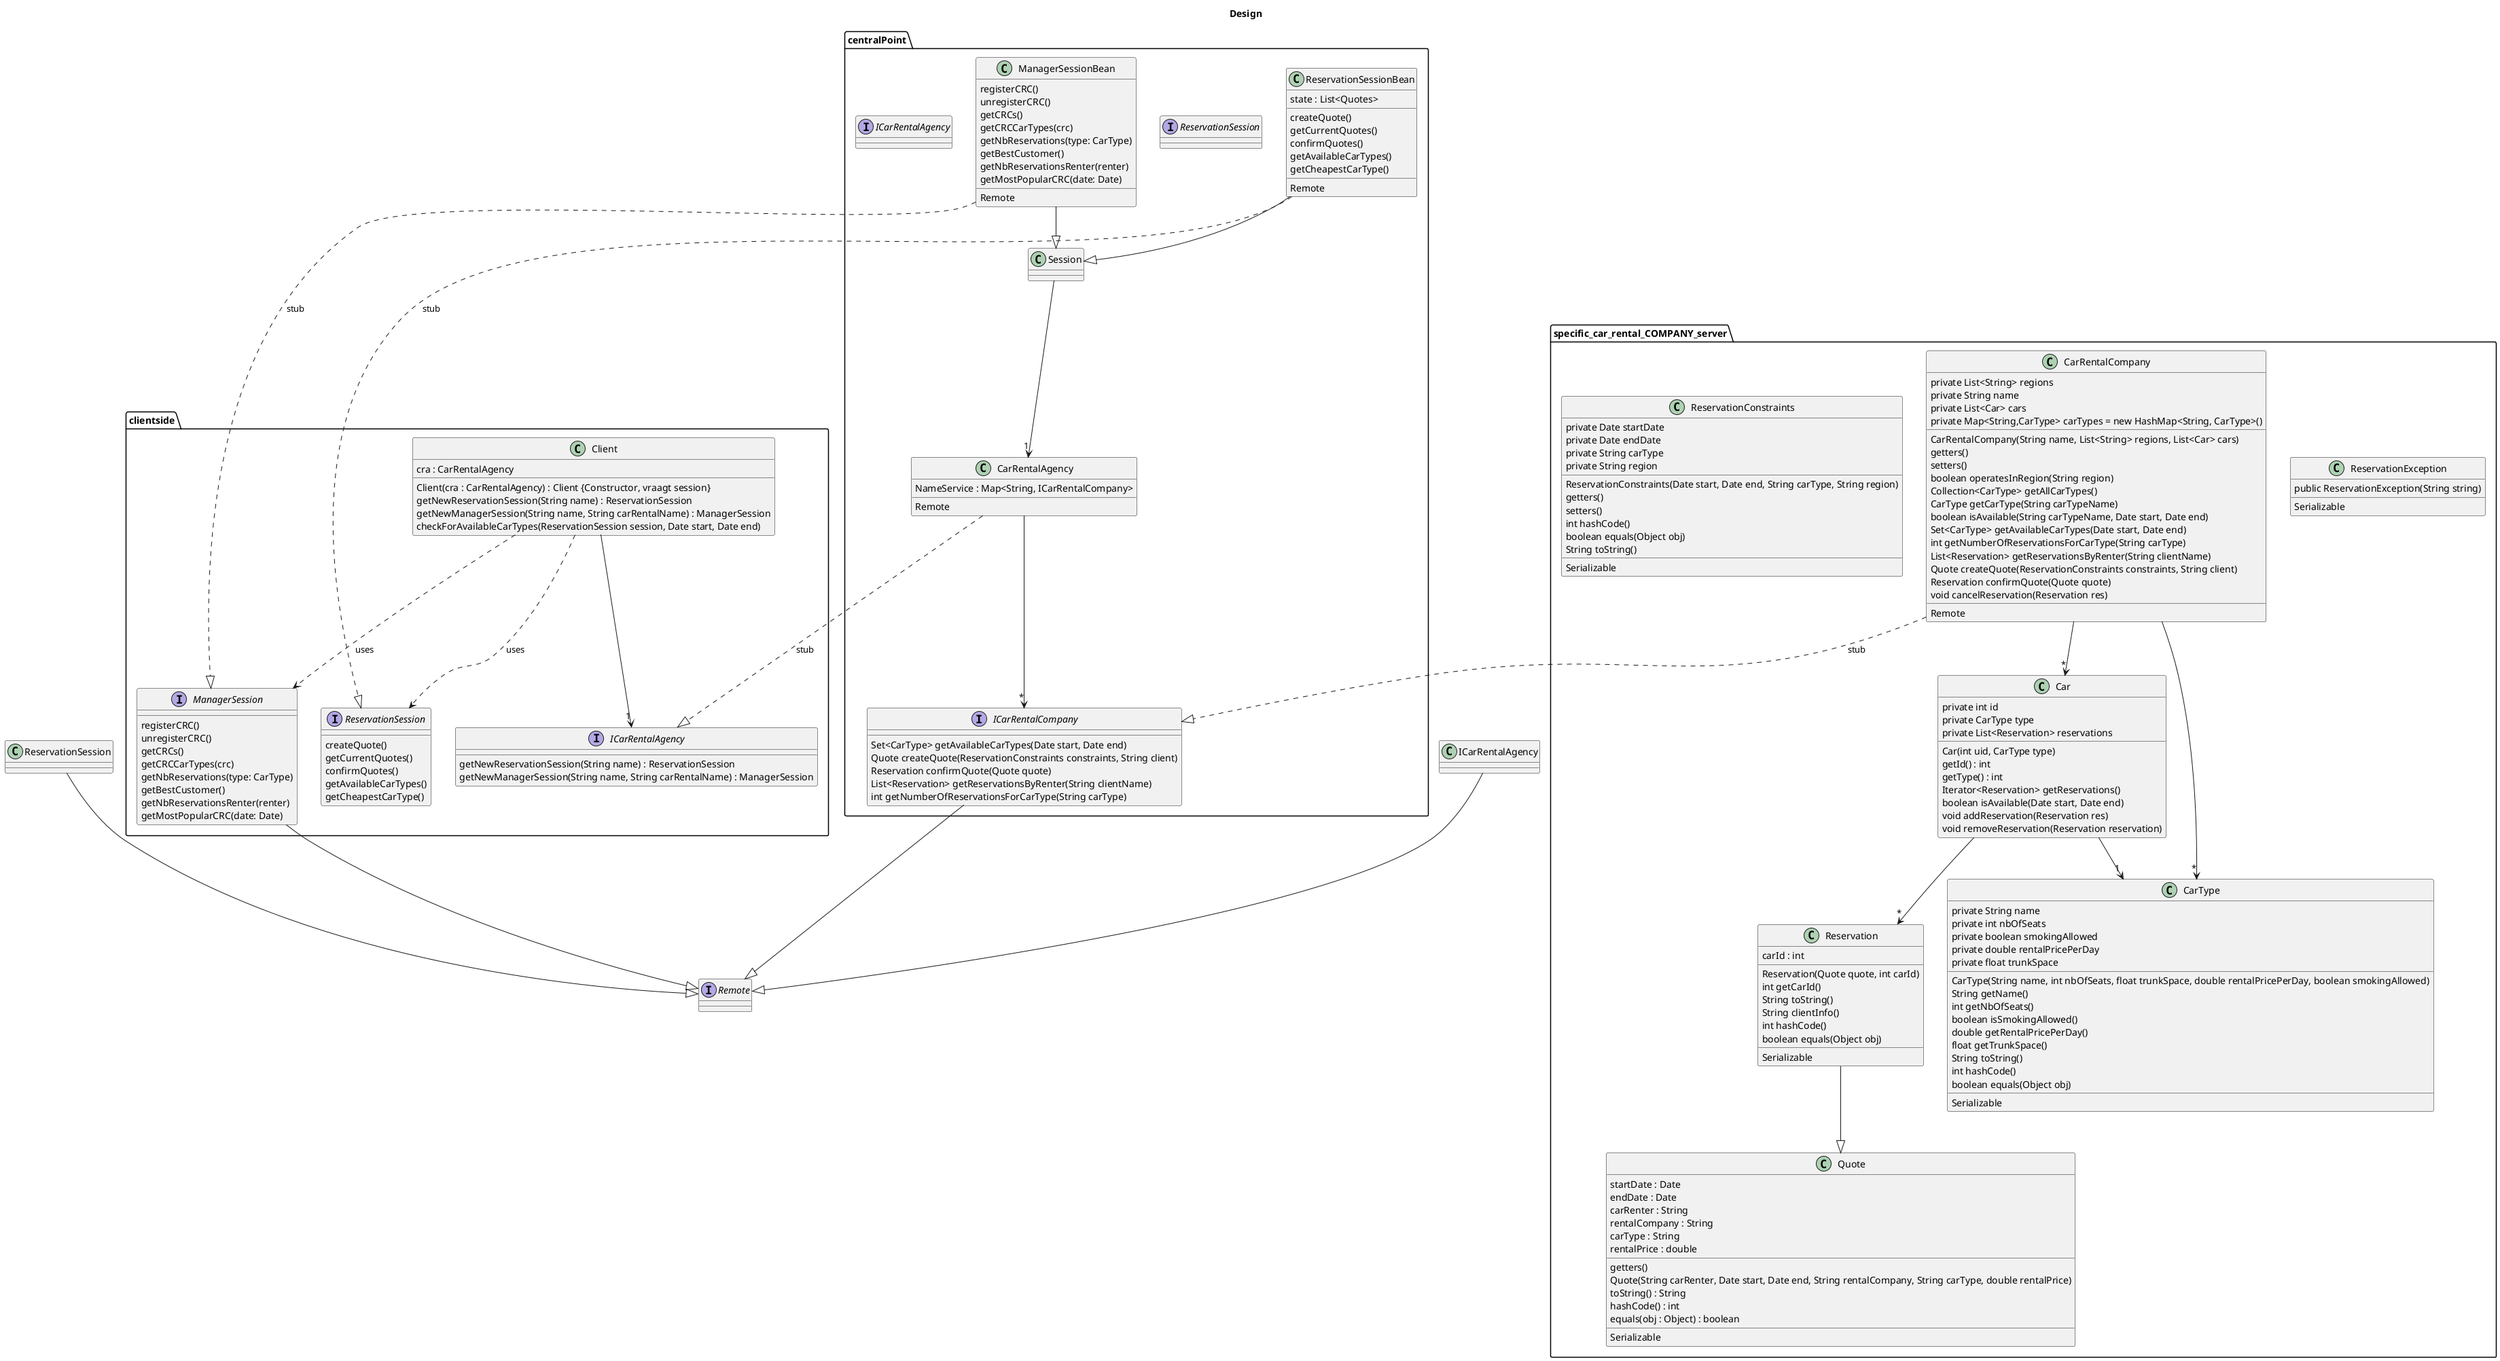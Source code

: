 @startuml
title Design


package clientside{
class Client {
    cra : CarRentalAgency

    Client(cra : CarRentalAgency) : Client {Constructor, vraagt session}
    getNewReservationSession(String name) : ReservationSession
    getNewManagerSession(String name, String carRentalName) : ManagerSession
    checkForAvailableCarTypes(ReservationSession session, Date start, Date end)

}
Client -->"1" ICarRentalAgency
Client ..> ReservationSession : uses
Client ..> ManagerSession : uses


interface ManagerSession {
    registerCRC()
    unregisterCRC()
    getCRCs()
    getCRCCarTypes(crc)
    getNbReservations(type: CarType)
    getBestCustomer()
    getNbReservationsRenter(renter)
    getMostPopularCRC(date: Date)
}
interface ReservationSession {
    createQuote()
    getCurrentQuotes()
    confirmQuotes()
    getAvailableCarTypes()
    getCheapestCarType()
}
interface ICarRentalAgency {
    getNewReservationSession(String name) : ReservationSession
    getNewManagerSession(String name, String carRentalName) : ManagerSession
}
}


package centralPoint{

interface ICarRentalCompany {
    Set<CarType> getAvailableCarTypes(Date start, Date end)
    Quote createQuote(ReservationConstraints constraints, String client)
    Reservation confirmQuote(Quote quote)
    List<Reservation> getReservationsByRenter(String clientName)
    int getNumberOfReservationsForCarType(String carType)
}

class Session 
Session -->"1" CarRentalAgency

class ReservationSessionBean {
    state : List<Quotes>
    __
    createQuote()
    getCurrentQuotes()
    confirmQuotes()
    getAvailableCarTypes()
    getCheapestCarType()
    __
    Remote
}
ReservationSessionBean --|> Session
ReservationSessionBean ..|> ReservationSession : stub
interface ReservationSession





class ManagerSessionBean {
    registerCRC()
    unregisterCRC()
    getCRCs()
    getCRCCarTypes(crc)
    getNbReservations(type: CarType)
    getBestCustomer()
    getNbReservationsRenter(renter)
    getMostPopularCRC(date: Date)
    __
    Remote
}
ManagerSessionBean --|> Session
ManagerSessionBean ..|> ManagerSession : stub


class CarRentalAgency {
    NameService : Map<String, ICarRentalCompany>
    __
    Remote
}

CarRentalAgency ..|> ICarRentalAgency : stub

interface ICarRentalAgency {
}

}

package specific_car_rental_COMPANY_server {

 
CarRentalAgency -->"*" ICarRentalCompany

class Car {
    private int id
    private CarType type
    private List<Reservation> reservations
    __
    Car(int uid, CarType type)
    getId() : int
    getType() : int
    Iterator<Reservation> getReservations()
    boolean isAvailable(Date start, Date end)
    void addReservation(Reservation res)
    void removeReservation(Reservation reservation)
}
Car -->"*" Reservation
Car -->"1" CarType

class Reservation {
    carId : int
    __
    Reservation(Quote quote, int carId)
    int getCarId()
    String toString()
    String clientInfo()
    int hashCode()
    boolean equals(Object obj)
    __
    Serializable
}
Reservation --|> Quote

class Quote {
    startDate : Date
    endDate : Date
    carRenter : String
    rentalCompany : String
    carType : String
    rentalPrice : double
    __
    getters()
    Quote(String carRenter, Date start, Date end, String rentalCompany, String carType, double rentalPrice)
    toString() : String
    hashCode() : int
    equals(obj : Object) : boolean
    __
    Serializable
}


class CarType {
    private String name
    private int nbOfSeats
    private boolean smokingAllowed
    private double rentalPricePerDay
    private float trunkSpace
    __
    CarType(String name, int nbOfSeats, float trunkSpace, double rentalPricePerDay, boolean smokingAllowed)
    String getName()
    int getNbOfSeats()
    boolean isSmokingAllowed()
    double getRentalPricePerDay()
    float getTrunkSpace()
    String toString()
    int hashCode()
    boolean equals(Object obj)
    __
    Serializable
}

class ReservationException {
    public ReservationException(String string)
    __
    Serializable
}

class CarRentalCompany {
    private List<String> regions
	private String name
	private List<Car> cars
	private Map<String,CarType> carTypes = new HashMap<String, CarType>()
    __
    CarRentalCompany(String name, List<String> regions, List<Car> cars)
    getters()
    setters()
    boolean operatesInRegion(String region)
    Collection<CarType> getAllCarTypes()
    CarType getCarType(String carTypeName)
    boolean isAvailable(String carTypeName, Date start, Date end)
    Set<CarType> getAvailableCarTypes(Date start, Date end)
    int getNumberOfReservationsForCarType(String carType)
    List<Reservation> getReservationsByRenter(String clientName)
    Quote createQuote(ReservationConstraints constraints, String client)
    Reservation confirmQuote(Quote quote)
    void cancelReservation(Reservation res)
    __
    Remote
}
CarRentalCompany ..|> ICarRentalCompany : stub
CarRentalCompany -->"*" Car
CarRentalCompany -->"*" CarType



class ReservationConstraints {
    private Date startDate
    private Date endDate
    private String carType
    private String region
    __
    ReservationConstraints(Date start, Date end, String carType, String region)
    getters()
    setters()
    int hashCode()
    boolean equals(Object obj)
    String toString()
    __
    Serializable
}
}



interface Remote
ICarRentalAgency --|> Remote
ICarRentalCompany --|> Remote
ManagerSession --|> Remote
ReservationSession --|> Remote


@enduml